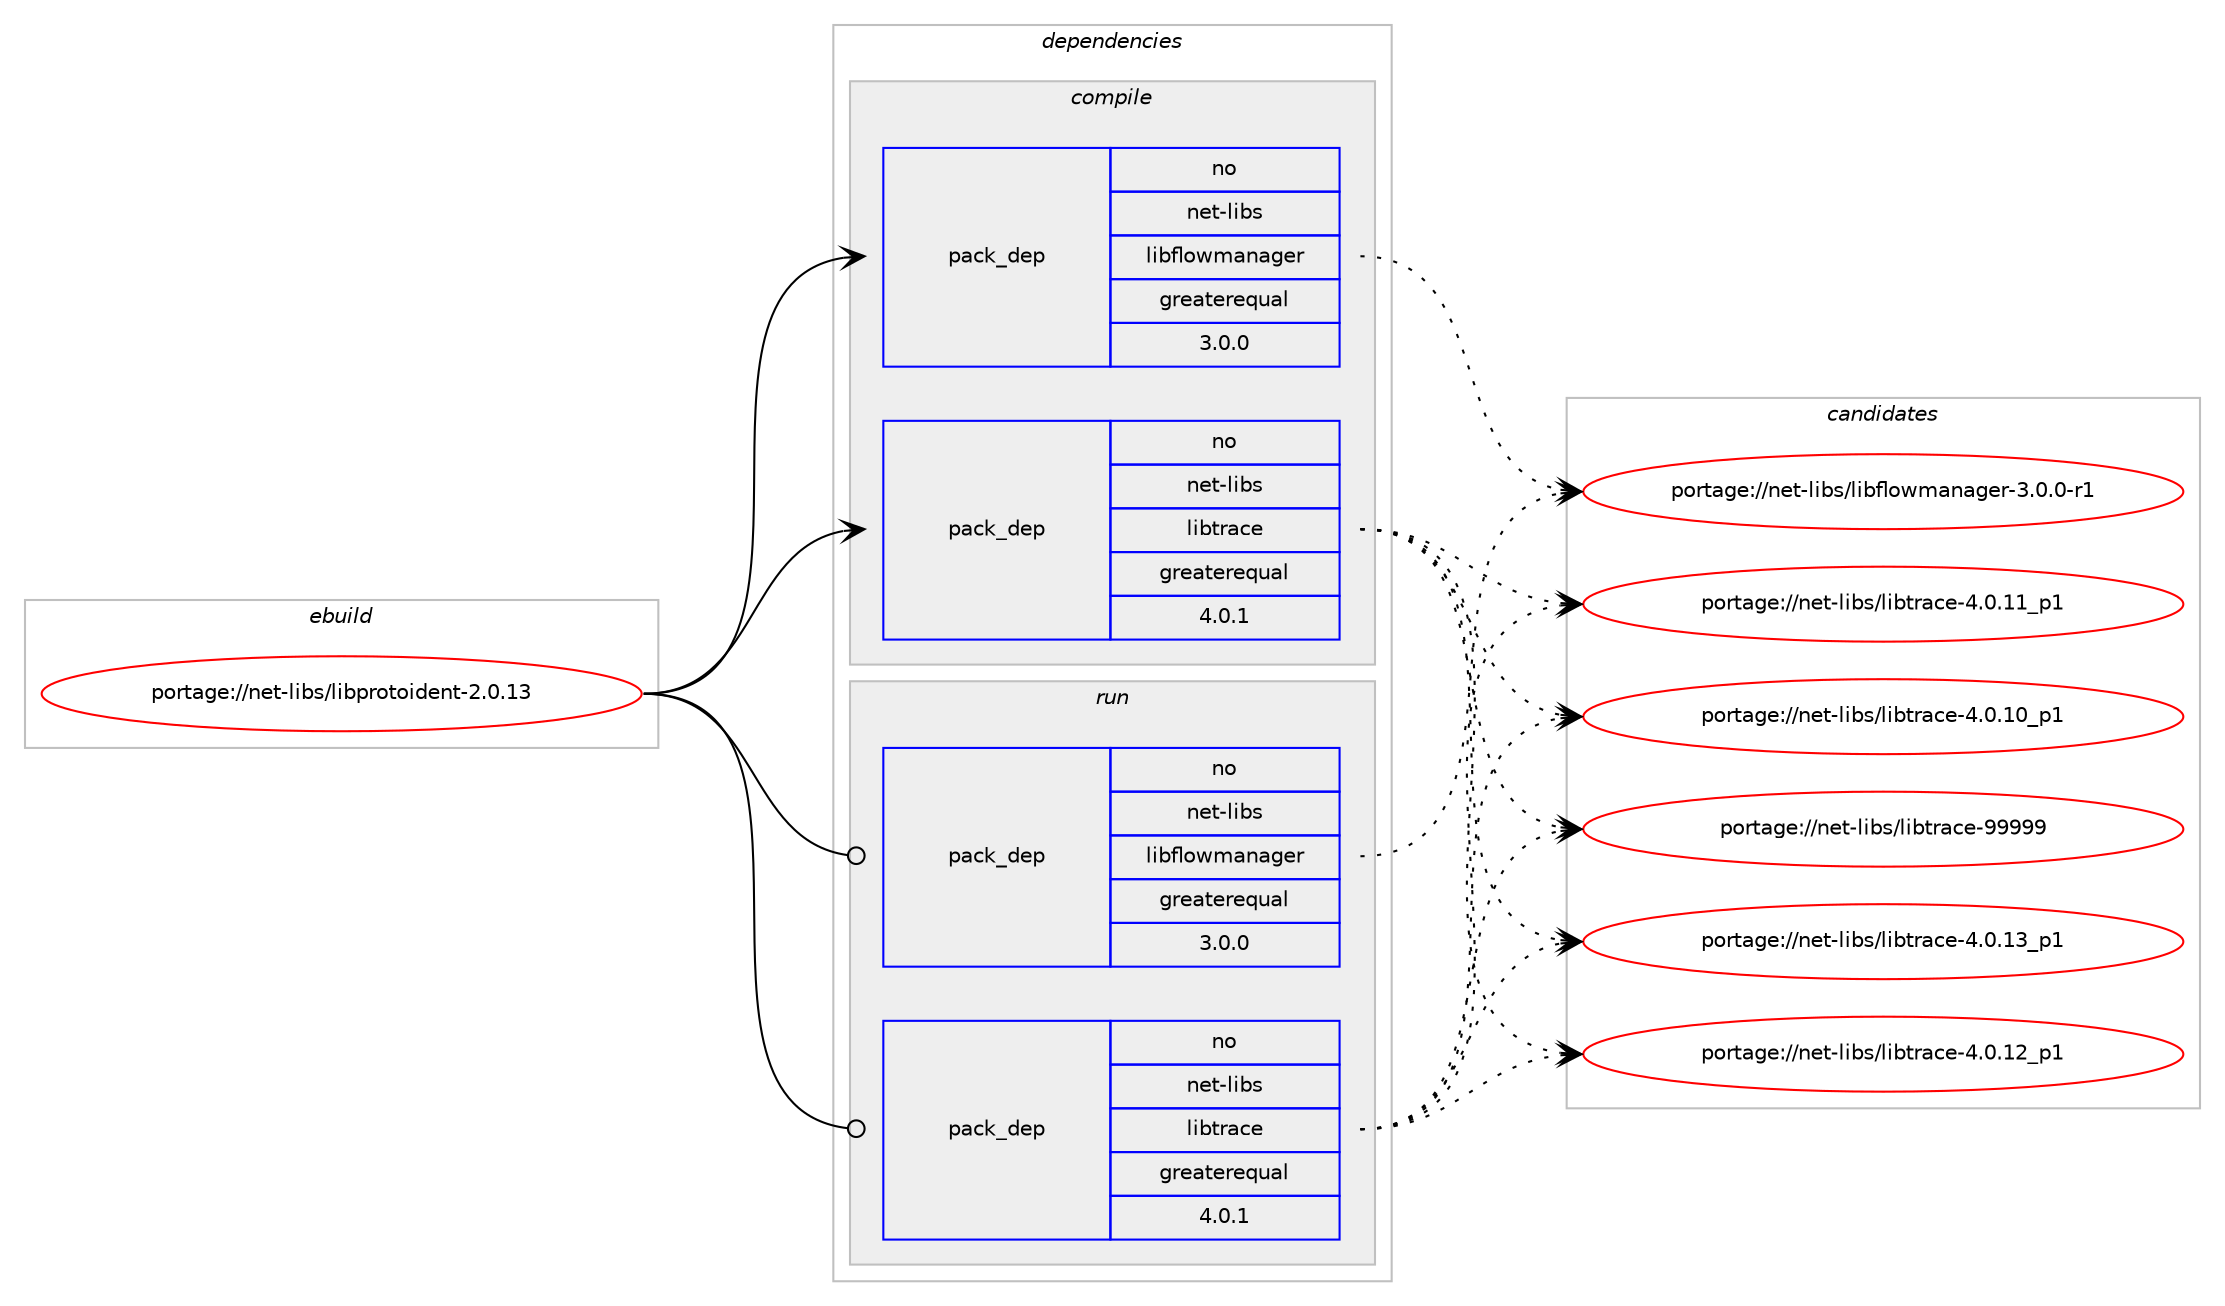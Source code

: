 digraph prolog {

# *************
# Graph options
# *************

newrank=true;
concentrate=true;
compound=true;
graph [rankdir=LR,fontname=Helvetica,fontsize=10,ranksep=1.5];#, ranksep=2.5, nodesep=0.2];
edge  [arrowhead=vee];
node  [fontname=Helvetica,fontsize=10];

# **********
# The ebuild
# **********

subgraph cluster_leftcol {
color=gray;
rank=same;
label=<<i>ebuild</i>>;
id [label="portage://net-libs/libprotoident-2.0.13", color=red, width=4, href="../net-libs/libprotoident-2.0.13.svg"];
}

# ****************
# The dependencies
# ****************

subgraph cluster_midcol {
color=gray;
label=<<i>dependencies</i>>;
subgraph cluster_compile {
fillcolor="#eeeeee";
style=filled;
label=<<i>compile</i>>;
subgraph pack7174 {
dependency8804 [label=<<TABLE BORDER="0" CELLBORDER="1" CELLSPACING="0" CELLPADDING="4" WIDTH="220"><TR><TD ROWSPAN="6" CELLPADDING="30">pack_dep</TD></TR><TR><TD WIDTH="110">no</TD></TR><TR><TD>net-libs</TD></TR><TR><TD>libflowmanager</TD></TR><TR><TD>greaterequal</TD></TR><TR><TD>3.0.0</TD></TR></TABLE>>, shape=none, color=blue];
}
id:e -> dependency8804:w [weight=20,style="solid",arrowhead="vee"];
subgraph pack7175 {
dependency8805 [label=<<TABLE BORDER="0" CELLBORDER="1" CELLSPACING="0" CELLPADDING="4" WIDTH="220"><TR><TD ROWSPAN="6" CELLPADDING="30">pack_dep</TD></TR><TR><TD WIDTH="110">no</TD></TR><TR><TD>net-libs</TD></TR><TR><TD>libtrace</TD></TR><TR><TD>greaterequal</TD></TR><TR><TD>4.0.1</TD></TR></TABLE>>, shape=none, color=blue];
}
id:e -> dependency8805:w [weight=20,style="solid",arrowhead="vee"];
}
subgraph cluster_compileandrun {
fillcolor="#eeeeee";
style=filled;
label=<<i>compile and run</i>>;
}
subgraph cluster_run {
fillcolor="#eeeeee";
style=filled;
label=<<i>run</i>>;
subgraph pack7176 {
dependency8806 [label=<<TABLE BORDER="0" CELLBORDER="1" CELLSPACING="0" CELLPADDING="4" WIDTH="220"><TR><TD ROWSPAN="6" CELLPADDING="30">pack_dep</TD></TR><TR><TD WIDTH="110">no</TD></TR><TR><TD>net-libs</TD></TR><TR><TD>libflowmanager</TD></TR><TR><TD>greaterequal</TD></TR><TR><TD>3.0.0</TD></TR></TABLE>>, shape=none, color=blue];
}
id:e -> dependency8806:w [weight=20,style="solid",arrowhead="odot"];
subgraph pack7177 {
dependency8807 [label=<<TABLE BORDER="0" CELLBORDER="1" CELLSPACING="0" CELLPADDING="4" WIDTH="220"><TR><TD ROWSPAN="6" CELLPADDING="30">pack_dep</TD></TR><TR><TD WIDTH="110">no</TD></TR><TR><TD>net-libs</TD></TR><TR><TD>libtrace</TD></TR><TR><TD>greaterequal</TD></TR><TR><TD>4.0.1</TD></TR></TABLE>>, shape=none, color=blue];
}
id:e -> dependency8807:w [weight=20,style="solid",arrowhead="odot"];
}
}

# **************
# The candidates
# **************

subgraph cluster_choices {
rank=same;
color=gray;
label=<<i>candidates</i>>;

subgraph choice7174 {
color=black;
nodesep=1;
choice1101011164510810598115471081059810210811111910997110971031011144551464846484511449 [label="portage://net-libs/libflowmanager-3.0.0-r1", color=red, width=4,href="../net-libs/libflowmanager-3.0.0-r1.svg"];
dependency8804:e -> choice1101011164510810598115471081059810210811111910997110971031011144551464846484511449:w [style=dotted,weight="100"];
}
subgraph choice7175 {
color=black;
nodesep=1;
choice110101116451081059811547108105981161149799101455757575757 [label="portage://net-libs/libtrace-99999", color=red, width=4,href="../net-libs/libtrace-99999.svg"];
choice110101116451081059811547108105981161149799101455246484649519511249 [label="portage://net-libs/libtrace-4.0.13_p1", color=red, width=4,href="../net-libs/libtrace-4.0.13_p1.svg"];
choice110101116451081059811547108105981161149799101455246484649509511249 [label="portage://net-libs/libtrace-4.0.12_p1", color=red, width=4,href="../net-libs/libtrace-4.0.12_p1.svg"];
choice110101116451081059811547108105981161149799101455246484649499511249 [label="portage://net-libs/libtrace-4.0.11_p1", color=red, width=4,href="../net-libs/libtrace-4.0.11_p1.svg"];
choice110101116451081059811547108105981161149799101455246484649489511249 [label="portage://net-libs/libtrace-4.0.10_p1", color=red, width=4,href="../net-libs/libtrace-4.0.10_p1.svg"];
dependency8805:e -> choice110101116451081059811547108105981161149799101455757575757:w [style=dotted,weight="100"];
dependency8805:e -> choice110101116451081059811547108105981161149799101455246484649519511249:w [style=dotted,weight="100"];
dependency8805:e -> choice110101116451081059811547108105981161149799101455246484649509511249:w [style=dotted,weight="100"];
dependency8805:e -> choice110101116451081059811547108105981161149799101455246484649499511249:w [style=dotted,weight="100"];
dependency8805:e -> choice110101116451081059811547108105981161149799101455246484649489511249:w [style=dotted,weight="100"];
}
subgraph choice7176 {
color=black;
nodesep=1;
choice1101011164510810598115471081059810210811111910997110971031011144551464846484511449 [label="portage://net-libs/libflowmanager-3.0.0-r1", color=red, width=4,href="../net-libs/libflowmanager-3.0.0-r1.svg"];
dependency8806:e -> choice1101011164510810598115471081059810210811111910997110971031011144551464846484511449:w [style=dotted,weight="100"];
}
subgraph choice7177 {
color=black;
nodesep=1;
choice110101116451081059811547108105981161149799101455757575757 [label="portage://net-libs/libtrace-99999", color=red, width=4,href="../net-libs/libtrace-99999.svg"];
choice110101116451081059811547108105981161149799101455246484649519511249 [label="portage://net-libs/libtrace-4.0.13_p1", color=red, width=4,href="../net-libs/libtrace-4.0.13_p1.svg"];
choice110101116451081059811547108105981161149799101455246484649509511249 [label="portage://net-libs/libtrace-4.0.12_p1", color=red, width=4,href="../net-libs/libtrace-4.0.12_p1.svg"];
choice110101116451081059811547108105981161149799101455246484649499511249 [label="portage://net-libs/libtrace-4.0.11_p1", color=red, width=4,href="../net-libs/libtrace-4.0.11_p1.svg"];
choice110101116451081059811547108105981161149799101455246484649489511249 [label="portage://net-libs/libtrace-4.0.10_p1", color=red, width=4,href="../net-libs/libtrace-4.0.10_p1.svg"];
dependency8807:e -> choice110101116451081059811547108105981161149799101455757575757:w [style=dotted,weight="100"];
dependency8807:e -> choice110101116451081059811547108105981161149799101455246484649519511249:w [style=dotted,weight="100"];
dependency8807:e -> choice110101116451081059811547108105981161149799101455246484649509511249:w [style=dotted,weight="100"];
dependency8807:e -> choice110101116451081059811547108105981161149799101455246484649499511249:w [style=dotted,weight="100"];
dependency8807:e -> choice110101116451081059811547108105981161149799101455246484649489511249:w [style=dotted,weight="100"];
}
}

}
